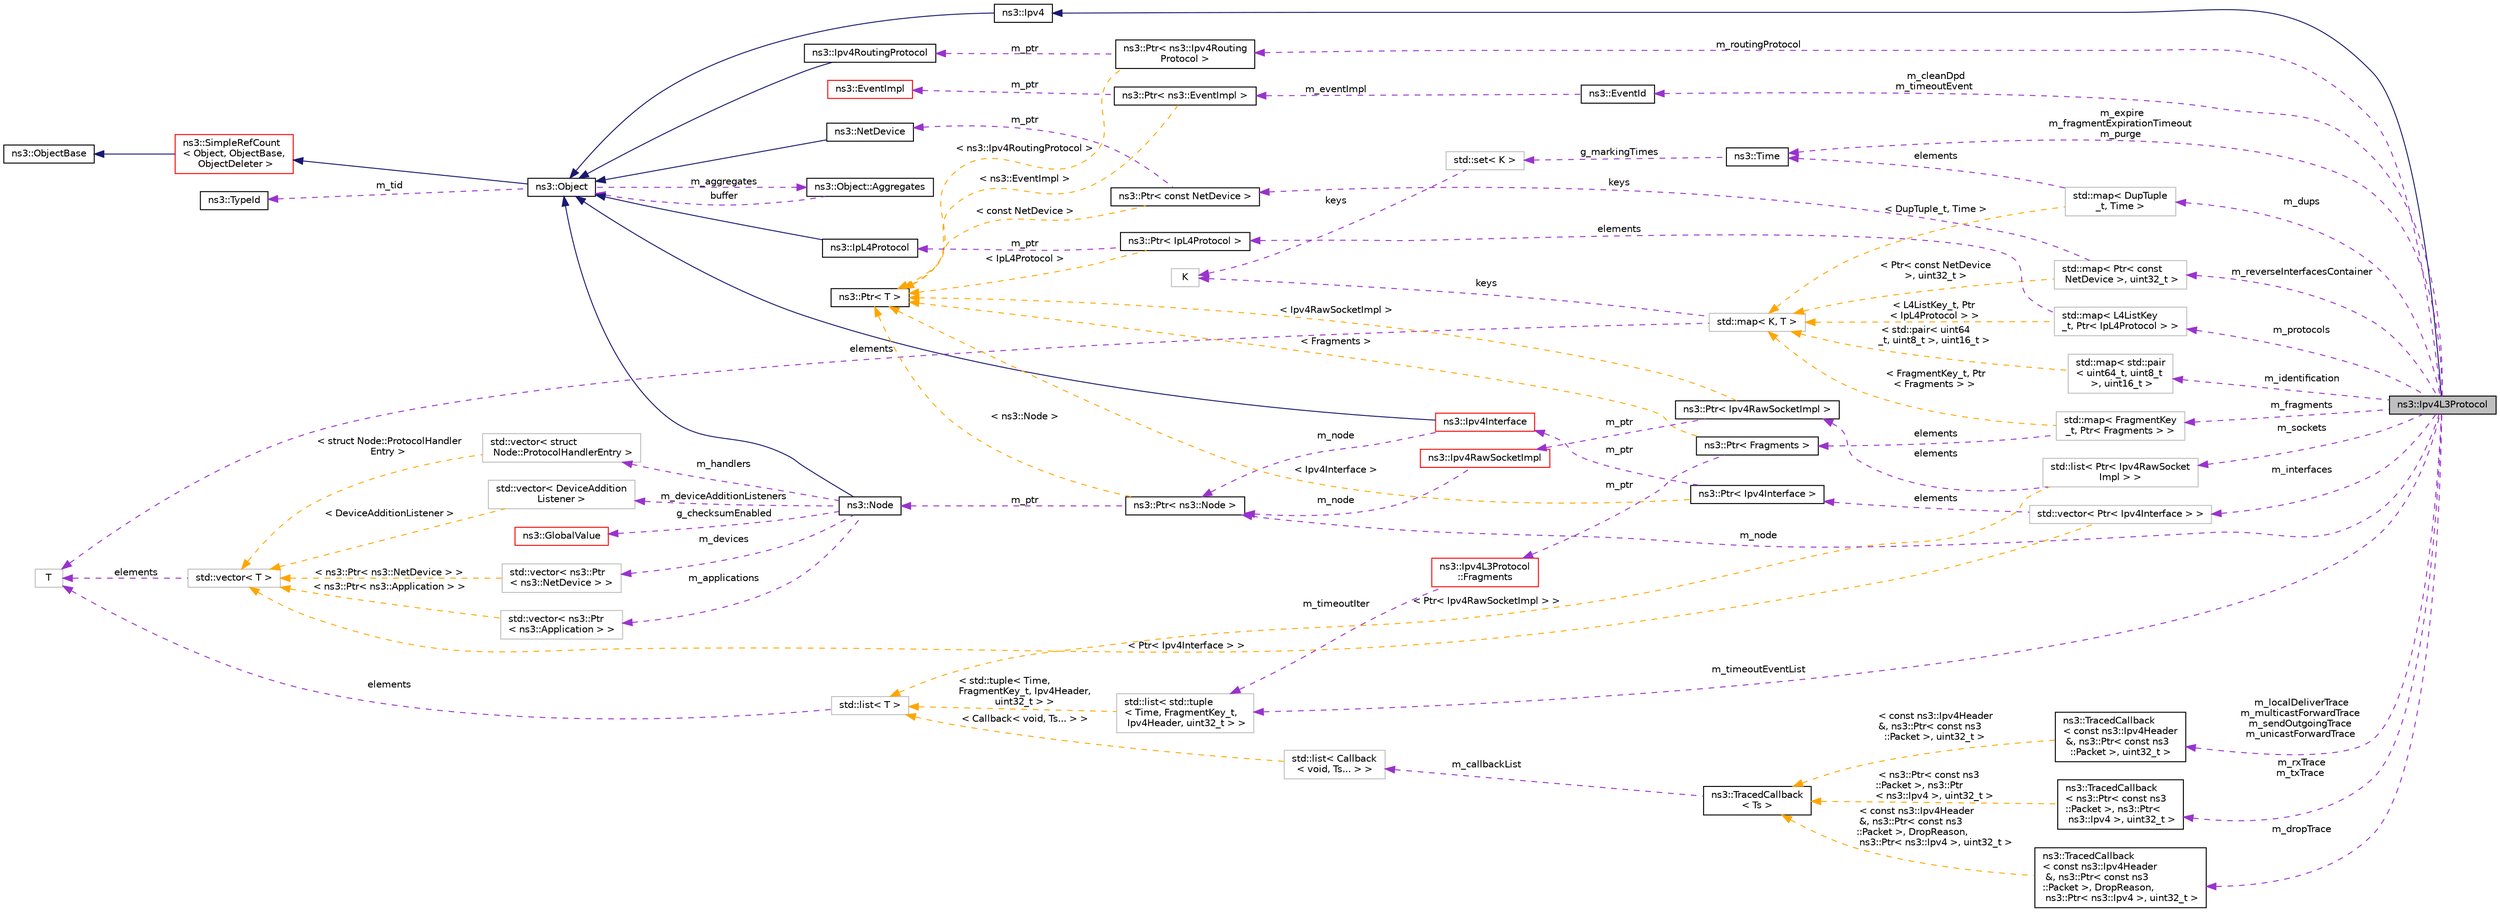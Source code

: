 digraph "ns3::Ipv4L3Protocol"
{
 // LATEX_PDF_SIZE
  edge [fontname="Helvetica",fontsize="10",labelfontname="Helvetica",labelfontsize="10"];
  node [fontname="Helvetica",fontsize="10",shape=record];
  rankdir="LR";
  Node1 [label="ns3::Ipv4L3Protocol",height=0.2,width=0.4,color="black", fillcolor="grey75", style="filled", fontcolor="black",tooltip="Implement the IPv4 layer."];
  Node2 -> Node1 [dir="back",color="midnightblue",fontsize="10",style="solid",fontname="Helvetica"];
  Node2 [label="ns3::Ipv4",height=0.2,width=0.4,color="black", fillcolor="white", style="filled",URL="$classns3_1_1_ipv4.html",tooltip="Access to the IPv4 forwarding table, interfaces, and configuration."];
  Node3 -> Node2 [dir="back",color="midnightblue",fontsize="10",style="solid",fontname="Helvetica"];
  Node3 [label="ns3::Object",height=0.2,width=0.4,color="black", fillcolor="white", style="filled",URL="$classns3_1_1_object.html",tooltip="A base class which provides memory management and object aggregation."];
  Node4 -> Node3 [dir="back",color="midnightblue",fontsize="10",style="solid",fontname="Helvetica"];
  Node4 [label="ns3::SimpleRefCount\l\< Object, ObjectBase,\l ObjectDeleter \>",height=0.2,width=0.4,color="red", fillcolor="white", style="filled",URL="$classns3_1_1_simple_ref_count.html",tooltip=" "];
  Node5 -> Node4 [dir="back",color="midnightblue",fontsize="10",style="solid",fontname="Helvetica"];
  Node5 [label="ns3::ObjectBase",height=0.2,width=0.4,color="black", fillcolor="white", style="filled",URL="$classns3_1_1_object_base.html",tooltip="Anchor the ns-3 type and attribute system."];
  Node8 -> Node3 [dir="back",color="darkorchid3",fontsize="10",style="dashed",label=" m_tid" ,fontname="Helvetica"];
  Node8 [label="ns3::TypeId",height=0.2,width=0.4,color="black", fillcolor="white", style="filled",URL="$classns3_1_1_type_id.html",tooltip="a unique identifier for an interface."];
  Node9 -> Node3 [dir="back",color="darkorchid3",fontsize="10",style="dashed",label=" m_aggregates" ,fontname="Helvetica"];
  Node9 [label="ns3::Object::Aggregates",height=0.2,width=0.4,color="black", fillcolor="white", style="filled",URL="$structns3_1_1_object_1_1_aggregates.html",tooltip="The list of Objects aggregated to this one."];
  Node3 -> Node9 [dir="back",color="darkorchid3",fontsize="10",style="dashed",label=" buffer" ,fontname="Helvetica"];
  Node10 -> Node1 [dir="back",color="darkorchid3",fontsize="10",style="dashed",label=" m_dropTrace" ,fontname="Helvetica"];
  Node10 [label="ns3::TracedCallback\l\< const ns3::Ipv4Header\l &, ns3::Ptr\< const ns3\l::Packet \>, DropReason,\l ns3::Ptr\< ns3::Ipv4 \>, uint32_t \>",height=0.2,width=0.4,color="black", fillcolor="white", style="filled",URL="$classns3_1_1_traced_callback.html",tooltip=" "];
  Node11 -> Node10 [dir="back",color="orange",fontsize="10",style="dashed",label=" \< const ns3::Ipv4Header\l &, ns3::Ptr\< const ns3\l::Packet \>, DropReason,\l ns3::Ptr\< ns3::Ipv4 \>, uint32_t \>" ,fontname="Helvetica"];
  Node11 [label="ns3::TracedCallback\l\< Ts \>",height=0.2,width=0.4,color="black", fillcolor="white", style="filled",URL="$classns3_1_1_traced_callback.html",tooltip="Forward calls to a chain of Callback."];
  Node12 -> Node11 [dir="back",color="darkorchid3",fontsize="10",style="dashed",label=" m_callbackList" ,fontname="Helvetica"];
  Node12 [label="std::list\< Callback\l\< void, Ts... \> \>",height=0.2,width=0.4,color="grey75", fillcolor="white", style="filled",tooltip=" "];
  Node20 -> Node12 [dir="back",color="orange",fontsize="10",style="dashed",label=" \< Callback\< void, Ts... \> \>" ,fontname="Helvetica"];
  Node20 [label="std::list\< T \>",height=0.2,width=0.4,color="grey75", fillcolor="white", style="filled",tooltip=" "];
  Node21 -> Node20 [dir="back",color="darkorchid3",fontsize="10",style="dashed",label=" elements" ,fontname="Helvetica"];
  Node21 [label="T",height=0.2,width=0.4,color="grey75", fillcolor="white", style="filled",tooltip=" "];
  Node22 -> Node1 [dir="back",color="darkorchid3",fontsize="10",style="dashed",label=" m_interfaces" ,fontname="Helvetica"];
  Node22 [label="std::vector\< Ptr\< Ipv4Interface \> \>",height=0.2,width=0.4,color="grey75", fillcolor="white", style="filled",tooltip=" "];
  Node23 -> Node22 [dir="back",color="darkorchid3",fontsize="10",style="dashed",label=" elements" ,fontname="Helvetica"];
  Node23 [label="ns3::Ptr\< Ipv4Interface \>",height=0.2,width=0.4,color="black", fillcolor="white", style="filled",URL="$classns3_1_1_ptr.html",tooltip=" "];
  Node24 -> Node23 [dir="back",color="darkorchid3",fontsize="10",style="dashed",label=" m_ptr" ,fontname="Helvetica"];
  Node24 [label="ns3::Ipv4Interface",height=0.2,width=0.4,color="red", fillcolor="white", style="filled",URL="$classns3_1_1_ipv4_interface.html",tooltip="The IPv4 representation of a network interface."];
  Node3 -> Node24 [dir="back",color="midnightblue",fontsize="10",style="solid",fontname="Helvetica"];
  Node39 -> Node24 [dir="back",color="darkorchid3",fontsize="10",style="dashed",label=" m_node" ,fontname="Helvetica"];
  Node39 [label="ns3::Ptr\< ns3::Node \>",height=0.2,width=0.4,color="black", fillcolor="white", style="filled",URL="$classns3_1_1_ptr.html",tooltip=" "];
  Node40 -> Node39 [dir="back",color="darkorchid3",fontsize="10",style="dashed",label=" m_ptr" ,fontname="Helvetica"];
  Node40 [label="ns3::Node",height=0.2,width=0.4,color="black", fillcolor="white", style="filled",URL="$classns3_1_1_node.html",tooltip="A network Node."];
  Node3 -> Node40 [dir="back",color="midnightblue",fontsize="10",style="solid",fontname="Helvetica"];
  Node41 -> Node40 [dir="back",color="darkorchid3",fontsize="10",style="dashed",label=" m_applications" ,fontname="Helvetica"];
  Node41 [label="std::vector\< ns3::Ptr\l\< ns3::Application \> \>",height=0.2,width=0.4,color="grey75", fillcolor="white", style="filled",tooltip=" "];
  Node44 -> Node41 [dir="back",color="orange",fontsize="10",style="dashed",label=" \< ns3::Ptr\< ns3::Application \> \>" ,fontname="Helvetica"];
  Node44 [label="std::vector\< T \>",height=0.2,width=0.4,color="grey75", fillcolor="white", style="filled",tooltip=" "];
  Node21 -> Node44 [dir="back",color="darkorchid3",fontsize="10",style="dashed",label=" elements" ,fontname="Helvetica"];
  Node45 -> Node40 [dir="back",color="darkorchid3",fontsize="10",style="dashed",label=" m_devices" ,fontname="Helvetica"];
  Node45 [label="std::vector\< ns3::Ptr\l\< ns3::NetDevice \> \>",height=0.2,width=0.4,color="grey75", fillcolor="white", style="filled",tooltip=" "];
  Node44 -> Node45 [dir="back",color="orange",fontsize="10",style="dashed",label=" \< ns3::Ptr\< ns3::NetDevice \> \>" ,fontname="Helvetica"];
  Node46 -> Node40 [dir="back",color="darkorchid3",fontsize="10",style="dashed",label=" g_checksumEnabled" ,fontname="Helvetica"];
  Node46 [label="ns3::GlobalValue",height=0.2,width=0.4,color="red", fillcolor="white", style="filled",URL="$classns3_1_1_global_value.html",tooltip="Hold a so-called 'global value'."];
  Node55 -> Node40 [dir="back",color="darkorchid3",fontsize="10",style="dashed",label=" m_handlers" ,fontname="Helvetica"];
  Node55 [label="std::vector\< struct\l Node::ProtocolHandlerEntry \>",height=0.2,width=0.4,color="grey75", fillcolor="white", style="filled",tooltip=" "];
  Node44 -> Node55 [dir="back",color="orange",fontsize="10",style="dashed",label=" \< struct Node::ProtocolHandler\lEntry \>" ,fontname="Helvetica"];
  Node58 -> Node40 [dir="back",color="darkorchid3",fontsize="10",style="dashed",label=" m_deviceAdditionListeners" ,fontname="Helvetica"];
  Node58 [label="std::vector\< DeviceAddition\lListener \>",height=0.2,width=0.4,color="grey75", fillcolor="white", style="filled",tooltip=" "];
  Node44 -> Node58 [dir="back",color="orange",fontsize="10",style="dashed",label=" \< DeviceAdditionListener \>" ,fontname="Helvetica"];
  Node18 -> Node39 [dir="back",color="orange",fontsize="10",style="dashed",label=" \< ns3::Node \>" ,fontname="Helvetica"];
  Node18 [label="ns3::Ptr\< T \>",height=0.2,width=0.4,color="black", fillcolor="white", style="filled",URL="$classns3_1_1_ptr.html",tooltip="Smart pointer class similar to boost::intrusive_ptr."];
  Node18 -> Node23 [dir="back",color="orange",fontsize="10",style="dashed",label=" \< Ipv4Interface \>" ,fontname="Helvetica"];
  Node44 -> Node22 [dir="back",color="orange",fontsize="10",style="dashed",label=" \< Ptr\< Ipv4Interface \> \>" ,fontname="Helvetica"];
  Node127 -> Node1 [dir="back",color="darkorchid3",fontsize="10",style="dashed",label=" m_fragments" ,fontname="Helvetica"];
  Node127 [label="std::map\< FragmentKey\l_t, Ptr\< Fragments \> \>",height=0.2,width=0.4,color="grey75", fillcolor="white", style="filled",tooltip=" "];
  Node128 -> Node127 [dir="back",color="darkorchid3",fontsize="10",style="dashed",label=" elements" ,fontname="Helvetica"];
  Node128 [label="ns3::Ptr\< Fragments \>",height=0.2,width=0.4,color="black", fillcolor="white", style="filled",URL="$classns3_1_1_ptr.html",tooltip=" "];
  Node129 -> Node128 [dir="back",color="darkorchid3",fontsize="10",style="dashed",label=" m_ptr" ,fontname="Helvetica"];
  Node129 [label="ns3::Ipv4L3Protocol\l::Fragments",height=0.2,width=0.4,color="red", fillcolor="white", style="filled",URL="$classns3_1_1_ipv4_l3_protocol_1_1_fragments.html",tooltip="A Set of Fragment belonging to the same packet (src, dst, identification and proto)"];
  Node132 -> Node129 [dir="back",color="darkorchid3",fontsize="10",style="dashed",label=" m_timeoutIter" ,fontname="Helvetica"];
  Node132 [label="std::list\< std::tuple\l\< Time, FragmentKey_t,\l Ipv4Header, uint32_t \> \>",height=0.2,width=0.4,color="grey75", fillcolor="white", style="filled",tooltip=" "];
  Node20 -> Node132 [dir="back",color="orange",fontsize="10",style="dashed",label=" \< std::tuple\< Time,\l FragmentKey_t, Ipv4Header,\l uint32_t \> \>" ,fontname="Helvetica"];
  Node18 -> Node128 [dir="back",color="orange",fontsize="10",style="dashed",label=" \< Fragments \>" ,fontname="Helvetica"];
  Node113 -> Node127 [dir="back",color="orange",fontsize="10",style="dashed",label=" \< FragmentKey_t, Ptr\l\< Fragments \> \>" ,fontname="Helvetica"];
  Node113 [label="std::map\< K, T \>",height=0.2,width=0.4,color="grey75", fillcolor="white", style="filled",tooltip=" "];
  Node36 -> Node113 [dir="back",color="darkorchid3",fontsize="10",style="dashed",label=" keys" ,fontname="Helvetica"];
  Node36 [label="K",height=0.2,width=0.4,color="grey75", fillcolor="white", style="filled",tooltip=" "];
  Node21 -> Node113 [dir="back",color="darkorchid3",fontsize="10",style="dashed",label=" elements" ,fontname="Helvetica"];
  Node28 -> Node1 [dir="back",color="darkorchid3",fontsize="10",style="dashed",label=" m_cleanDpd\nm_timeoutEvent" ,fontname="Helvetica"];
  Node28 [label="ns3::EventId",height=0.2,width=0.4,color="black", fillcolor="white", style="filled",URL="$classns3_1_1_event_id.html",tooltip="An identifier for simulation events."];
  Node29 -> Node28 [dir="back",color="darkorchid3",fontsize="10",style="dashed",label=" m_eventImpl" ,fontname="Helvetica"];
  Node29 [label="ns3::Ptr\< ns3::EventImpl \>",height=0.2,width=0.4,color="black", fillcolor="white", style="filled",URL="$classns3_1_1_ptr.html",tooltip=" "];
  Node30 -> Node29 [dir="back",color="darkorchid3",fontsize="10",style="dashed",label=" m_ptr" ,fontname="Helvetica"];
  Node30 [label="ns3::EventImpl",height=0.2,width=0.4,color="red", fillcolor="white", style="filled",URL="$classns3_1_1_event_impl.html",tooltip="A simulation event."];
  Node18 -> Node29 [dir="back",color="orange",fontsize="10",style="dashed",label=" \< ns3::EventImpl \>" ,fontname="Helvetica"];
  Node133 -> Node1 [dir="back",color="darkorchid3",fontsize="10",style="dashed",label=" m_sockets" ,fontname="Helvetica"];
  Node133 [label="std::list\< Ptr\< Ipv4RawSocket\lImpl \> \>",height=0.2,width=0.4,color="grey75", fillcolor="white", style="filled",tooltip=" "];
  Node134 -> Node133 [dir="back",color="darkorchid3",fontsize="10",style="dashed",label=" elements" ,fontname="Helvetica"];
  Node134 [label="ns3::Ptr\< Ipv4RawSocketImpl \>",height=0.2,width=0.4,color="black", fillcolor="white", style="filled",URL="$classns3_1_1_ptr.html",tooltip=" "];
  Node135 -> Node134 [dir="back",color="darkorchid3",fontsize="10",style="dashed",label=" m_ptr" ,fontname="Helvetica"];
  Node135 [label="ns3::Ipv4RawSocketImpl",height=0.2,width=0.4,color="red", fillcolor="white", style="filled",URL="$classns3_1_1_ipv4_raw_socket_impl.html",tooltip="IPv4 raw socket."];
  Node39 -> Node135 [dir="back",color="darkorchid3",fontsize="10",style="dashed",label=" m_node" ,fontname="Helvetica"];
  Node18 -> Node134 [dir="back",color="orange",fontsize="10",style="dashed",label=" \< Ipv4RawSocketImpl \>" ,fontname="Helvetica"];
  Node20 -> Node133 [dir="back",color="orange",fontsize="10",style="dashed",label=" \< Ptr\< Ipv4RawSocketImpl \> \>" ,fontname="Helvetica"];
  Node144 -> Node1 [dir="back",color="darkorchid3",fontsize="10",style="dashed",label=" m_localDeliverTrace\nm_multicastForwardTrace\nm_sendOutgoingTrace\nm_unicastForwardTrace" ,fontname="Helvetica"];
  Node144 [label="ns3::TracedCallback\l\< const ns3::Ipv4Header\l &, ns3::Ptr\< const ns3\l::Packet \>, uint32_t \>",height=0.2,width=0.4,color="black", fillcolor="white", style="filled",URL="$classns3_1_1_traced_callback.html",tooltip=" "];
  Node11 -> Node144 [dir="back",color="orange",fontsize="10",style="dashed",label=" \< const ns3::Ipv4Header\l &, ns3::Ptr\< const ns3\l::Packet \>, uint32_t \>" ,fontname="Helvetica"];
  Node39 -> Node1 [dir="back",color="darkorchid3",fontsize="10",style="dashed",label=" m_node" ,fontname="Helvetica"];
  Node34 -> Node1 [dir="back",color="darkorchid3",fontsize="10",style="dashed",label=" m_expire\nm_fragmentExpirationTimeout\nm_purge" ,fontname="Helvetica"];
  Node34 [label="ns3::Time",height=0.2,width=0.4,color="black", fillcolor="white", style="filled",URL="$classns3_1_1_time.html",tooltip="Simulation virtual time values and global simulation resolution."];
  Node35 -> Node34 [dir="back",color="darkorchid3",fontsize="10",style="dashed",label=" g_markingTimes" ,fontname="Helvetica"];
  Node35 [label="std::set\< K \>",height=0.2,width=0.4,color="grey75", fillcolor="white", style="filled",tooltip=" "];
  Node36 -> Node35 [dir="back",color="darkorchid3",fontsize="10",style="dashed",label=" keys" ,fontname="Helvetica"];
  Node145 -> Node1 [dir="back",color="darkorchid3",fontsize="10",style="dashed",label=" m_dups" ,fontname="Helvetica"];
  Node145 [label="std::map\< DupTuple\l_t, Time \>",height=0.2,width=0.4,color="grey75", fillcolor="white", style="filled",tooltip=" "];
  Node34 -> Node145 [dir="back",color="darkorchid3",fontsize="10",style="dashed",label=" elements" ,fontname="Helvetica"];
  Node113 -> Node145 [dir="back",color="orange",fontsize="10",style="dashed",label=" \< DupTuple_t, Time \>" ,fontname="Helvetica"];
  Node146 -> Node1 [dir="back",color="darkorchid3",fontsize="10",style="dashed",label=" m_protocols" ,fontname="Helvetica"];
  Node146 [label="std::map\< L4ListKey\l_t, Ptr\< IpL4Protocol \> \>",height=0.2,width=0.4,color="grey75", fillcolor="white", style="filled",tooltip=" "];
  Node147 -> Node146 [dir="back",color="darkorchid3",fontsize="10",style="dashed",label=" elements" ,fontname="Helvetica"];
  Node147 [label="ns3::Ptr\< IpL4Protocol \>",height=0.2,width=0.4,color="black", fillcolor="white", style="filled",URL="$classns3_1_1_ptr.html",tooltip=" "];
  Node148 -> Node147 [dir="back",color="darkorchid3",fontsize="10",style="dashed",label=" m_ptr" ,fontname="Helvetica"];
  Node148 [label="ns3::IpL4Protocol",height=0.2,width=0.4,color="black", fillcolor="white", style="filled",URL="$classns3_1_1_ip_l4_protocol.html",tooltip="L4 Protocol abstract base class."];
  Node3 -> Node148 [dir="back",color="midnightblue",fontsize="10",style="solid",fontname="Helvetica"];
  Node18 -> Node147 [dir="back",color="orange",fontsize="10",style="dashed",label=" \< IpL4Protocol \>" ,fontname="Helvetica"];
  Node113 -> Node146 [dir="back",color="orange",fontsize="10",style="dashed",label=" \< L4ListKey_t, Ptr\l\< IpL4Protocol \> \>" ,fontname="Helvetica"];
  Node149 -> Node1 [dir="back",color="darkorchid3",fontsize="10",style="dashed",label=" m_identification" ,fontname="Helvetica"];
  Node149 [label="std::map\< std::pair\l\< uint64_t, uint8_t\l \>, uint16_t \>",height=0.2,width=0.4,color="grey75", fillcolor="white", style="filled",tooltip=" "];
  Node113 -> Node149 [dir="back",color="orange",fontsize="10",style="dashed",label=" \< std::pair\< uint64\l_t, uint8_t \>, uint16_t \>" ,fontname="Helvetica"];
  Node150 -> Node1 [dir="back",color="darkorchid3",fontsize="10",style="dashed",label=" m_routingProtocol" ,fontname="Helvetica"];
  Node150 [label="ns3::Ptr\< ns3::Ipv4Routing\lProtocol \>",height=0.2,width=0.4,color="black", fillcolor="white", style="filled",URL="$classns3_1_1_ptr.html",tooltip=" "];
  Node151 -> Node150 [dir="back",color="darkorchid3",fontsize="10",style="dashed",label=" m_ptr" ,fontname="Helvetica"];
  Node151 [label="ns3::Ipv4RoutingProtocol",height=0.2,width=0.4,color="black", fillcolor="white", style="filled",URL="$classns3_1_1_ipv4_routing_protocol.html",tooltip="Abstract base class for IPv4 routing protocols."];
  Node3 -> Node151 [dir="back",color="midnightblue",fontsize="10",style="solid",fontname="Helvetica"];
  Node18 -> Node150 [dir="back",color="orange",fontsize="10",style="dashed",label=" \< ns3::Ipv4RoutingProtocol \>" ,fontname="Helvetica"];
  Node152 -> Node1 [dir="back",color="darkorchid3",fontsize="10",style="dashed",label=" m_reverseInterfacesContainer" ,fontname="Helvetica"];
  Node152 [label="std::map\< Ptr\< const\l NetDevice \>, uint32_t \>",height=0.2,width=0.4,color="grey75", fillcolor="white", style="filled",tooltip=" "];
  Node153 -> Node152 [dir="back",color="darkorchid3",fontsize="10",style="dashed",label=" keys" ,fontname="Helvetica"];
  Node153 [label="ns3::Ptr\< const NetDevice \>",height=0.2,width=0.4,color="black", fillcolor="white", style="filled",URL="$classns3_1_1_ptr.html",tooltip=" "];
  Node33 -> Node153 [dir="back",color="darkorchid3",fontsize="10",style="dashed",label=" m_ptr" ,fontname="Helvetica"];
  Node33 [label="ns3::NetDevice",height=0.2,width=0.4,color="black", fillcolor="white", style="filled",URL="$classns3_1_1_net_device.html",tooltip="Network layer to device interface."];
  Node3 -> Node33 [dir="back",color="midnightblue",fontsize="10",style="solid",fontname="Helvetica"];
  Node18 -> Node153 [dir="back",color="orange",fontsize="10",style="dashed",label=" \< const NetDevice \>" ,fontname="Helvetica"];
  Node113 -> Node152 [dir="back",color="orange",fontsize="10",style="dashed",label=" \< Ptr\< const NetDevice\l \>, uint32_t \>" ,fontname="Helvetica"];
  Node132 -> Node1 [dir="back",color="darkorchid3",fontsize="10",style="dashed",label=" m_timeoutEventList" ,fontname="Helvetica"];
  Node154 -> Node1 [dir="back",color="darkorchid3",fontsize="10",style="dashed",label=" m_rxTrace\nm_txTrace" ,fontname="Helvetica"];
  Node154 [label="ns3::TracedCallback\l\< ns3::Ptr\< const ns3\l::Packet \>, ns3::Ptr\<\l ns3::Ipv4 \>, uint32_t \>",height=0.2,width=0.4,color="black", fillcolor="white", style="filled",URL="$classns3_1_1_traced_callback.html",tooltip=" "];
  Node11 -> Node154 [dir="back",color="orange",fontsize="10",style="dashed",label=" \< ns3::Ptr\< const ns3\l::Packet \>, ns3::Ptr\l\< ns3::Ipv4 \>, uint32_t \>" ,fontname="Helvetica"];
}
